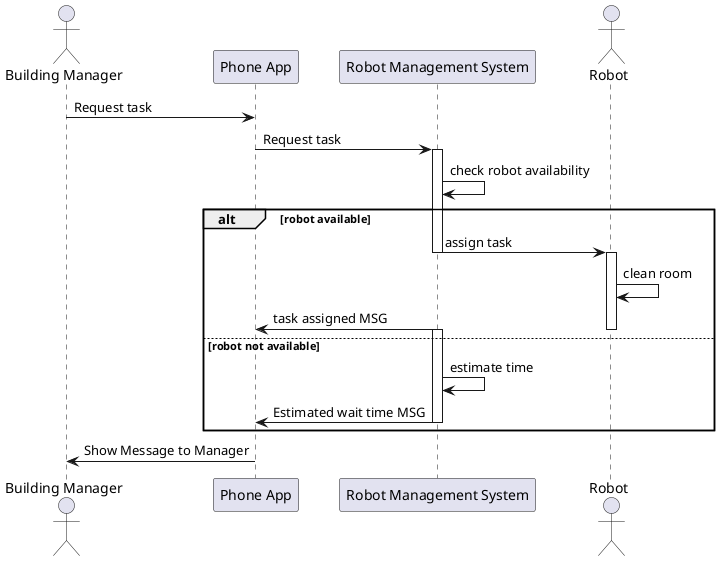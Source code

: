 @startuml

actor "Building Manager" as BM
participant "Phone App" as PA
participant "Robot Management System" as RMS
actor Robot

BM -> PA: Request task

PA -> RMS: Request task

activate RMS
RMS -> RMS: check robot availability

alt robot available
RMS -> Robot: assign task
deactivate RMS
activate Robot
Robot -> Robot: clean room
RMS -> PA: task assigned MSG
deactivate Robot

else robot not available

activate RMS
RMS -> RMS: estimate time
RMS -> PA: Estimated wait time MSG
deactivate RMS

end

PA -> BM: Show Message to Manager

@enduml